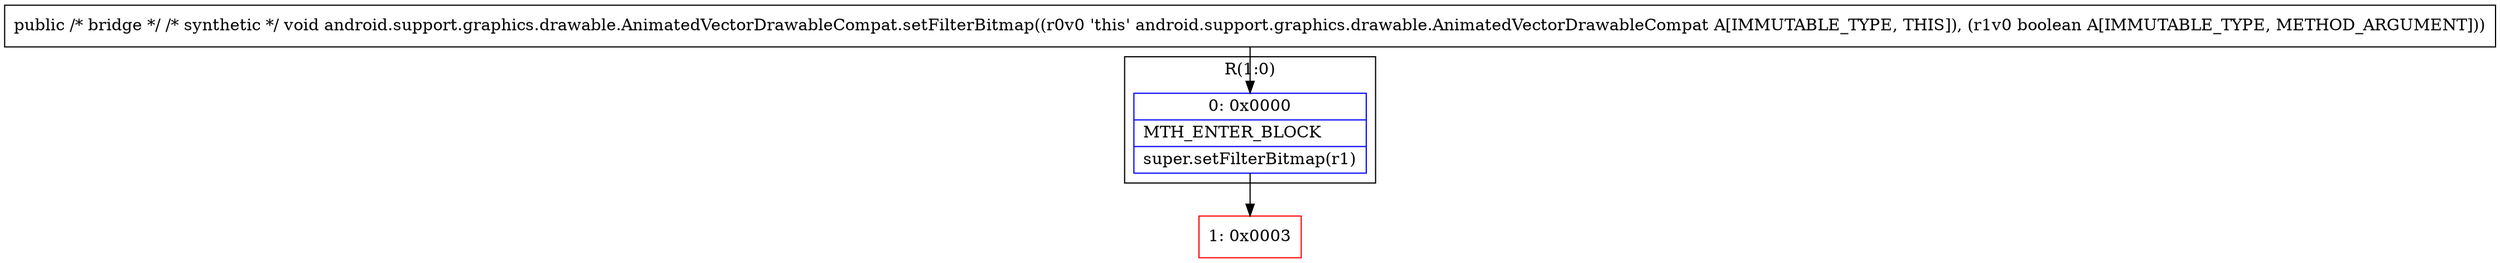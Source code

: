 digraph "CFG forandroid.support.graphics.drawable.AnimatedVectorDrawableCompat.setFilterBitmap(Z)V" {
subgraph cluster_Region_141595469 {
label = "R(1:0)";
node [shape=record,color=blue];
Node_0 [shape=record,label="{0\:\ 0x0000|MTH_ENTER_BLOCK\l|super.setFilterBitmap(r1)\l}"];
}
Node_1 [shape=record,color=red,label="{1\:\ 0x0003}"];
MethodNode[shape=record,label="{public \/* bridge *\/ \/* synthetic *\/ void android.support.graphics.drawable.AnimatedVectorDrawableCompat.setFilterBitmap((r0v0 'this' android.support.graphics.drawable.AnimatedVectorDrawableCompat A[IMMUTABLE_TYPE, THIS]), (r1v0 boolean A[IMMUTABLE_TYPE, METHOD_ARGUMENT])) }"];
MethodNode -> Node_0;
Node_0 -> Node_1;
}

